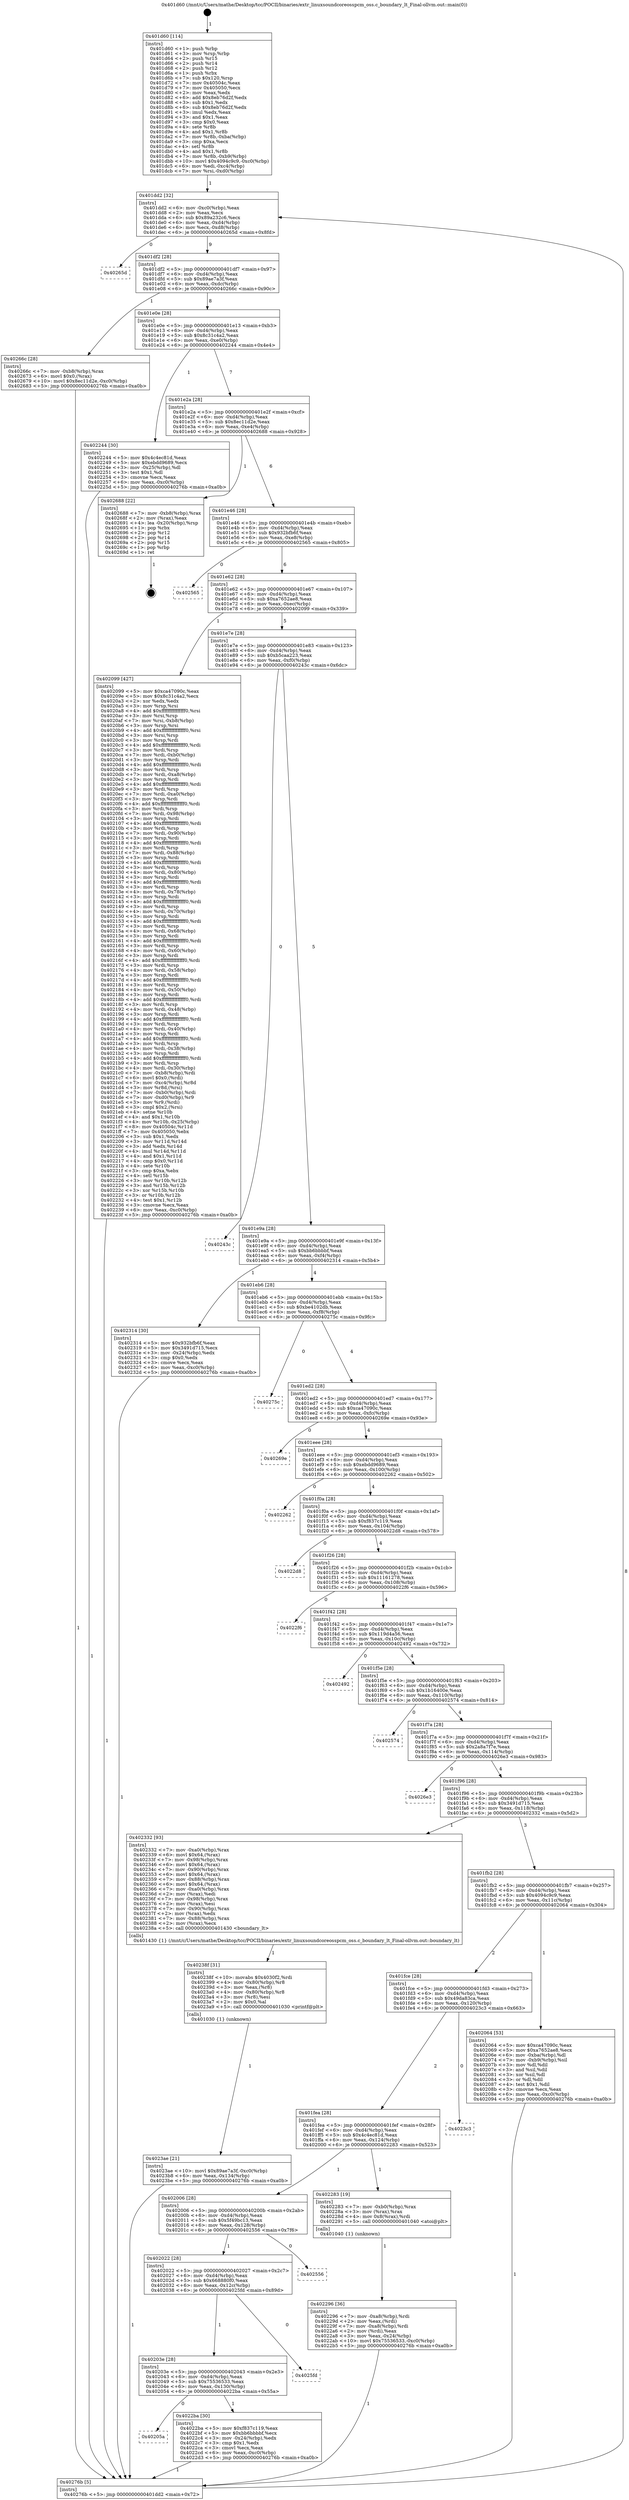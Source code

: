 digraph "0x401d60" {
  label = "0x401d60 (/mnt/c/Users/mathe/Desktop/tcc/POCII/binaries/extr_linuxsoundcoreosspcm_oss.c_boundary_lt_Final-ollvm.out::main(0))"
  labelloc = "t"
  node[shape=record]

  Entry [label="",width=0.3,height=0.3,shape=circle,fillcolor=black,style=filled]
  "0x401dd2" [label="{
     0x401dd2 [32]\l
     | [instrs]\l
     &nbsp;&nbsp;0x401dd2 \<+6\>: mov -0xc0(%rbp),%eax\l
     &nbsp;&nbsp;0x401dd8 \<+2\>: mov %eax,%ecx\l
     &nbsp;&nbsp;0x401dda \<+6\>: sub $0x89a232c6,%ecx\l
     &nbsp;&nbsp;0x401de0 \<+6\>: mov %eax,-0xd4(%rbp)\l
     &nbsp;&nbsp;0x401de6 \<+6\>: mov %ecx,-0xd8(%rbp)\l
     &nbsp;&nbsp;0x401dec \<+6\>: je 000000000040265d \<main+0x8fd\>\l
  }"]
  "0x40265d" [label="{
     0x40265d\l
  }", style=dashed]
  "0x401df2" [label="{
     0x401df2 [28]\l
     | [instrs]\l
     &nbsp;&nbsp;0x401df2 \<+5\>: jmp 0000000000401df7 \<main+0x97\>\l
     &nbsp;&nbsp;0x401df7 \<+6\>: mov -0xd4(%rbp),%eax\l
     &nbsp;&nbsp;0x401dfd \<+5\>: sub $0x89ae7a3f,%eax\l
     &nbsp;&nbsp;0x401e02 \<+6\>: mov %eax,-0xdc(%rbp)\l
     &nbsp;&nbsp;0x401e08 \<+6\>: je 000000000040266c \<main+0x90c\>\l
  }"]
  Exit [label="",width=0.3,height=0.3,shape=circle,fillcolor=black,style=filled,peripheries=2]
  "0x40266c" [label="{
     0x40266c [28]\l
     | [instrs]\l
     &nbsp;&nbsp;0x40266c \<+7\>: mov -0xb8(%rbp),%rax\l
     &nbsp;&nbsp;0x402673 \<+6\>: movl $0x0,(%rax)\l
     &nbsp;&nbsp;0x402679 \<+10\>: movl $0x8ec11d2e,-0xc0(%rbp)\l
     &nbsp;&nbsp;0x402683 \<+5\>: jmp 000000000040276b \<main+0xa0b\>\l
  }"]
  "0x401e0e" [label="{
     0x401e0e [28]\l
     | [instrs]\l
     &nbsp;&nbsp;0x401e0e \<+5\>: jmp 0000000000401e13 \<main+0xb3\>\l
     &nbsp;&nbsp;0x401e13 \<+6\>: mov -0xd4(%rbp),%eax\l
     &nbsp;&nbsp;0x401e19 \<+5\>: sub $0x8c31c4a2,%eax\l
     &nbsp;&nbsp;0x401e1e \<+6\>: mov %eax,-0xe0(%rbp)\l
     &nbsp;&nbsp;0x401e24 \<+6\>: je 0000000000402244 \<main+0x4e4\>\l
  }"]
  "0x4023ae" [label="{
     0x4023ae [21]\l
     | [instrs]\l
     &nbsp;&nbsp;0x4023ae \<+10\>: movl $0x89ae7a3f,-0xc0(%rbp)\l
     &nbsp;&nbsp;0x4023b8 \<+6\>: mov %eax,-0x134(%rbp)\l
     &nbsp;&nbsp;0x4023be \<+5\>: jmp 000000000040276b \<main+0xa0b\>\l
  }"]
  "0x402244" [label="{
     0x402244 [30]\l
     | [instrs]\l
     &nbsp;&nbsp;0x402244 \<+5\>: mov $0x4c4ec81d,%eax\l
     &nbsp;&nbsp;0x402249 \<+5\>: mov $0xebdd9689,%ecx\l
     &nbsp;&nbsp;0x40224e \<+3\>: mov -0x25(%rbp),%dl\l
     &nbsp;&nbsp;0x402251 \<+3\>: test $0x1,%dl\l
     &nbsp;&nbsp;0x402254 \<+3\>: cmovne %ecx,%eax\l
     &nbsp;&nbsp;0x402257 \<+6\>: mov %eax,-0xc0(%rbp)\l
     &nbsp;&nbsp;0x40225d \<+5\>: jmp 000000000040276b \<main+0xa0b\>\l
  }"]
  "0x401e2a" [label="{
     0x401e2a [28]\l
     | [instrs]\l
     &nbsp;&nbsp;0x401e2a \<+5\>: jmp 0000000000401e2f \<main+0xcf\>\l
     &nbsp;&nbsp;0x401e2f \<+6\>: mov -0xd4(%rbp),%eax\l
     &nbsp;&nbsp;0x401e35 \<+5\>: sub $0x8ec11d2e,%eax\l
     &nbsp;&nbsp;0x401e3a \<+6\>: mov %eax,-0xe4(%rbp)\l
     &nbsp;&nbsp;0x401e40 \<+6\>: je 0000000000402688 \<main+0x928\>\l
  }"]
  "0x40238f" [label="{
     0x40238f [31]\l
     | [instrs]\l
     &nbsp;&nbsp;0x40238f \<+10\>: movabs $0x4030f2,%rdi\l
     &nbsp;&nbsp;0x402399 \<+4\>: mov -0x80(%rbp),%r8\l
     &nbsp;&nbsp;0x40239d \<+3\>: mov %eax,(%r8)\l
     &nbsp;&nbsp;0x4023a0 \<+4\>: mov -0x80(%rbp),%r8\l
     &nbsp;&nbsp;0x4023a4 \<+3\>: mov (%r8),%esi\l
     &nbsp;&nbsp;0x4023a7 \<+2\>: mov $0x0,%al\l
     &nbsp;&nbsp;0x4023a9 \<+5\>: call 0000000000401030 \<printf@plt\>\l
     | [calls]\l
     &nbsp;&nbsp;0x401030 \{1\} (unknown)\l
  }"]
  "0x402688" [label="{
     0x402688 [22]\l
     | [instrs]\l
     &nbsp;&nbsp;0x402688 \<+7\>: mov -0xb8(%rbp),%rax\l
     &nbsp;&nbsp;0x40268f \<+2\>: mov (%rax),%eax\l
     &nbsp;&nbsp;0x402691 \<+4\>: lea -0x20(%rbp),%rsp\l
     &nbsp;&nbsp;0x402695 \<+1\>: pop %rbx\l
     &nbsp;&nbsp;0x402696 \<+2\>: pop %r12\l
     &nbsp;&nbsp;0x402698 \<+2\>: pop %r14\l
     &nbsp;&nbsp;0x40269a \<+2\>: pop %r15\l
     &nbsp;&nbsp;0x40269c \<+1\>: pop %rbp\l
     &nbsp;&nbsp;0x40269d \<+1\>: ret\l
  }"]
  "0x401e46" [label="{
     0x401e46 [28]\l
     | [instrs]\l
     &nbsp;&nbsp;0x401e46 \<+5\>: jmp 0000000000401e4b \<main+0xeb\>\l
     &nbsp;&nbsp;0x401e4b \<+6\>: mov -0xd4(%rbp),%eax\l
     &nbsp;&nbsp;0x401e51 \<+5\>: sub $0x932bfb6f,%eax\l
     &nbsp;&nbsp;0x401e56 \<+6\>: mov %eax,-0xe8(%rbp)\l
     &nbsp;&nbsp;0x401e5c \<+6\>: je 0000000000402565 \<main+0x805\>\l
  }"]
  "0x40205a" [label="{
     0x40205a\l
  }", style=dashed]
  "0x402565" [label="{
     0x402565\l
  }", style=dashed]
  "0x401e62" [label="{
     0x401e62 [28]\l
     | [instrs]\l
     &nbsp;&nbsp;0x401e62 \<+5\>: jmp 0000000000401e67 \<main+0x107\>\l
     &nbsp;&nbsp;0x401e67 \<+6\>: mov -0xd4(%rbp),%eax\l
     &nbsp;&nbsp;0x401e6d \<+5\>: sub $0xa7652ae8,%eax\l
     &nbsp;&nbsp;0x401e72 \<+6\>: mov %eax,-0xec(%rbp)\l
     &nbsp;&nbsp;0x401e78 \<+6\>: je 0000000000402099 \<main+0x339\>\l
  }"]
  "0x4022ba" [label="{
     0x4022ba [30]\l
     | [instrs]\l
     &nbsp;&nbsp;0x4022ba \<+5\>: mov $0xf837c119,%eax\l
     &nbsp;&nbsp;0x4022bf \<+5\>: mov $0xbb6bbbbf,%ecx\l
     &nbsp;&nbsp;0x4022c4 \<+3\>: mov -0x24(%rbp),%edx\l
     &nbsp;&nbsp;0x4022c7 \<+3\>: cmp $0x1,%edx\l
     &nbsp;&nbsp;0x4022ca \<+3\>: cmovl %ecx,%eax\l
     &nbsp;&nbsp;0x4022cd \<+6\>: mov %eax,-0xc0(%rbp)\l
     &nbsp;&nbsp;0x4022d3 \<+5\>: jmp 000000000040276b \<main+0xa0b\>\l
  }"]
  "0x402099" [label="{
     0x402099 [427]\l
     | [instrs]\l
     &nbsp;&nbsp;0x402099 \<+5\>: mov $0xca47090c,%eax\l
     &nbsp;&nbsp;0x40209e \<+5\>: mov $0x8c31c4a2,%ecx\l
     &nbsp;&nbsp;0x4020a3 \<+2\>: xor %edx,%edx\l
     &nbsp;&nbsp;0x4020a5 \<+3\>: mov %rsp,%rsi\l
     &nbsp;&nbsp;0x4020a8 \<+4\>: add $0xfffffffffffffff0,%rsi\l
     &nbsp;&nbsp;0x4020ac \<+3\>: mov %rsi,%rsp\l
     &nbsp;&nbsp;0x4020af \<+7\>: mov %rsi,-0xb8(%rbp)\l
     &nbsp;&nbsp;0x4020b6 \<+3\>: mov %rsp,%rsi\l
     &nbsp;&nbsp;0x4020b9 \<+4\>: add $0xfffffffffffffff0,%rsi\l
     &nbsp;&nbsp;0x4020bd \<+3\>: mov %rsi,%rsp\l
     &nbsp;&nbsp;0x4020c0 \<+3\>: mov %rsp,%rdi\l
     &nbsp;&nbsp;0x4020c3 \<+4\>: add $0xfffffffffffffff0,%rdi\l
     &nbsp;&nbsp;0x4020c7 \<+3\>: mov %rdi,%rsp\l
     &nbsp;&nbsp;0x4020ca \<+7\>: mov %rdi,-0xb0(%rbp)\l
     &nbsp;&nbsp;0x4020d1 \<+3\>: mov %rsp,%rdi\l
     &nbsp;&nbsp;0x4020d4 \<+4\>: add $0xfffffffffffffff0,%rdi\l
     &nbsp;&nbsp;0x4020d8 \<+3\>: mov %rdi,%rsp\l
     &nbsp;&nbsp;0x4020db \<+7\>: mov %rdi,-0xa8(%rbp)\l
     &nbsp;&nbsp;0x4020e2 \<+3\>: mov %rsp,%rdi\l
     &nbsp;&nbsp;0x4020e5 \<+4\>: add $0xfffffffffffffff0,%rdi\l
     &nbsp;&nbsp;0x4020e9 \<+3\>: mov %rdi,%rsp\l
     &nbsp;&nbsp;0x4020ec \<+7\>: mov %rdi,-0xa0(%rbp)\l
     &nbsp;&nbsp;0x4020f3 \<+3\>: mov %rsp,%rdi\l
     &nbsp;&nbsp;0x4020f6 \<+4\>: add $0xfffffffffffffff0,%rdi\l
     &nbsp;&nbsp;0x4020fa \<+3\>: mov %rdi,%rsp\l
     &nbsp;&nbsp;0x4020fd \<+7\>: mov %rdi,-0x98(%rbp)\l
     &nbsp;&nbsp;0x402104 \<+3\>: mov %rsp,%rdi\l
     &nbsp;&nbsp;0x402107 \<+4\>: add $0xfffffffffffffff0,%rdi\l
     &nbsp;&nbsp;0x40210b \<+3\>: mov %rdi,%rsp\l
     &nbsp;&nbsp;0x40210e \<+7\>: mov %rdi,-0x90(%rbp)\l
     &nbsp;&nbsp;0x402115 \<+3\>: mov %rsp,%rdi\l
     &nbsp;&nbsp;0x402118 \<+4\>: add $0xfffffffffffffff0,%rdi\l
     &nbsp;&nbsp;0x40211c \<+3\>: mov %rdi,%rsp\l
     &nbsp;&nbsp;0x40211f \<+7\>: mov %rdi,-0x88(%rbp)\l
     &nbsp;&nbsp;0x402126 \<+3\>: mov %rsp,%rdi\l
     &nbsp;&nbsp;0x402129 \<+4\>: add $0xfffffffffffffff0,%rdi\l
     &nbsp;&nbsp;0x40212d \<+3\>: mov %rdi,%rsp\l
     &nbsp;&nbsp;0x402130 \<+4\>: mov %rdi,-0x80(%rbp)\l
     &nbsp;&nbsp;0x402134 \<+3\>: mov %rsp,%rdi\l
     &nbsp;&nbsp;0x402137 \<+4\>: add $0xfffffffffffffff0,%rdi\l
     &nbsp;&nbsp;0x40213b \<+3\>: mov %rdi,%rsp\l
     &nbsp;&nbsp;0x40213e \<+4\>: mov %rdi,-0x78(%rbp)\l
     &nbsp;&nbsp;0x402142 \<+3\>: mov %rsp,%rdi\l
     &nbsp;&nbsp;0x402145 \<+4\>: add $0xfffffffffffffff0,%rdi\l
     &nbsp;&nbsp;0x402149 \<+3\>: mov %rdi,%rsp\l
     &nbsp;&nbsp;0x40214c \<+4\>: mov %rdi,-0x70(%rbp)\l
     &nbsp;&nbsp;0x402150 \<+3\>: mov %rsp,%rdi\l
     &nbsp;&nbsp;0x402153 \<+4\>: add $0xfffffffffffffff0,%rdi\l
     &nbsp;&nbsp;0x402157 \<+3\>: mov %rdi,%rsp\l
     &nbsp;&nbsp;0x40215a \<+4\>: mov %rdi,-0x68(%rbp)\l
     &nbsp;&nbsp;0x40215e \<+3\>: mov %rsp,%rdi\l
     &nbsp;&nbsp;0x402161 \<+4\>: add $0xfffffffffffffff0,%rdi\l
     &nbsp;&nbsp;0x402165 \<+3\>: mov %rdi,%rsp\l
     &nbsp;&nbsp;0x402168 \<+4\>: mov %rdi,-0x60(%rbp)\l
     &nbsp;&nbsp;0x40216c \<+3\>: mov %rsp,%rdi\l
     &nbsp;&nbsp;0x40216f \<+4\>: add $0xfffffffffffffff0,%rdi\l
     &nbsp;&nbsp;0x402173 \<+3\>: mov %rdi,%rsp\l
     &nbsp;&nbsp;0x402176 \<+4\>: mov %rdi,-0x58(%rbp)\l
     &nbsp;&nbsp;0x40217a \<+3\>: mov %rsp,%rdi\l
     &nbsp;&nbsp;0x40217d \<+4\>: add $0xfffffffffffffff0,%rdi\l
     &nbsp;&nbsp;0x402181 \<+3\>: mov %rdi,%rsp\l
     &nbsp;&nbsp;0x402184 \<+4\>: mov %rdi,-0x50(%rbp)\l
     &nbsp;&nbsp;0x402188 \<+3\>: mov %rsp,%rdi\l
     &nbsp;&nbsp;0x40218b \<+4\>: add $0xfffffffffffffff0,%rdi\l
     &nbsp;&nbsp;0x40218f \<+3\>: mov %rdi,%rsp\l
     &nbsp;&nbsp;0x402192 \<+4\>: mov %rdi,-0x48(%rbp)\l
     &nbsp;&nbsp;0x402196 \<+3\>: mov %rsp,%rdi\l
     &nbsp;&nbsp;0x402199 \<+4\>: add $0xfffffffffffffff0,%rdi\l
     &nbsp;&nbsp;0x40219d \<+3\>: mov %rdi,%rsp\l
     &nbsp;&nbsp;0x4021a0 \<+4\>: mov %rdi,-0x40(%rbp)\l
     &nbsp;&nbsp;0x4021a4 \<+3\>: mov %rsp,%rdi\l
     &nbsp;&nbsp;0x4021a7 \<+4\>: add $0xfffffffffffffff0,%rdi\l
     &nbsp;&nbsp;0x4021ab \<+3\>: mov %rdi,%rsp\l
     &nbsp;&nbsp;0x4021ae \<+4\>: mov %rdi,-0x38(%rbp)\l
     &nbsp;&nbsp;0x4021b2 \<+3\>: mov %rsp,%rdi\l
     &nbsp;&nbsp;0x4021b5 \<+4\>: add $0xfffffffffffffff0,%rdi\l
     &nbsp;&nbsp;0x4021b9 \<+3\>: mov %rdi,%rsp\l
     &nbsp;&nbsp;0x4021bc \<+4\>: mov %rdi,-0x30(%rbp)\l
     &nbsp;&nbsp;0x4021c0 \<+7\>: mov -0xb8(%rbp),%rdi\l
     &nbsp;&nbsp;0x4021c7 \<+6\>: movl $0x0,(%rdi)\l
     &nbsp;&nbsp;0x4021cd \<+7\>: mov -0xc4(%rbp),%r8d\l
     &nbsp;&nbsp;0x4021d4 \<+3\>: mov %r8d,(%rsi)\l
     &nbsp;&nbsp;0x4021d7 \<+7\>: mov -0xb0(%rbp),%rdi\l
     &nbsp;&nbsp;0x4021de \<+7\>: mov -0xd0(%rbp),%r9\l
     &nbsp;&nbsp;0x4021e5 \<+3\>: mov %r9,(%rdi)\l
     &nbsp;&nbsp;0x4021e8 \<+3\>: cmpl $0x2,(%rsi)\l
     &nbsp;&nbsp;0x4021eb \<+4\>: setne %r10b\l
     &nbsp;&nbsp;0x4021ef \<+4\>: and $0x1,%r10b\l
     &nbsp;&nbsp;0x4021f3 \<+4\>: mov %r10b,-0x25(%rbp)\l
     &nbsp;&nbsp;0x4021f7 \<+8\>: mov 0x40504c,%r11d\l
     &nbsp;&nbsp;0x4021ff \<+7\>: mov 0x405050,%ebx\l
     &nbsp;&nbsp;0x402206 \<+3\>: sub $0x1,%edx\l
     &nbsp;&nbsp;0x402209 \<+3\>: mov %r11d,%r14d\l
     &nbsp;&nbsp;0x40220c \<+3\>: add %edx,%r14d\l
     &nbsp;&nbsp;0x40220f \<+4\>: imul %r14d,%r11d\l
     &nbsp;&nbsp;0x402213 \<+4\>: and $0x1,%r11d\l
     &nbsp;&nbsp;0x402217 \<+4\>: cmp $0x0,%r11d\l
     &nbsp;&nbsp;0x40221b \<+4\>: sete %r10b\l
     &nbsp;&nbsp;0x40221f \<+3\>: cmp $0xa,%ebx\l
     &nbsp;&nbsp;0x402222 \<+4\>: setl %r15b\l
     &nbsp;&nbsp;0x402226 \<+3\>: mov %r10b,%r12b\l
     &nbsp;&nbsp;0x402229 \<+3\>: and %r15b,%r12b\l
     &nbsp;&nbsp;0x40222c \<+3\>: xor %r15b,%r10b\l
     &nbsp;&nbsp;0x40222f \<+3\>: or %r10b,%r12b\l
     &nbsp;&nbsp;0x402232 \<+4\>: test $0x1,%r12b\l
     &nbsp;&nbsp;0x402236 \<+3\>: cmovne %ecx,%eax\l
     &nbsp;&nbsp;0x402239 \<+6\>: mov %eax,-0xc0(%rbp)\l
     &nbsp;&nbsp;0x40223f \<+5\>: jmp 000000000040276b \<main+0xa0b\>\l
  }"]
  "0x401e7e" [label="{
     0x401e7e [28]\l
     | [instrs]\l
     &nbsp;&nbsp;0x401e7e \<+5\>: jmp 0000000000401e83 \<main+0x123\>\l
     &nbsp;&nbsp;0x401e83 \<+6\>: mov -0xd4(%rbp),%eax\l
     &nbsp;&nbsp;0x401e89 \<+5\>: sub $0xb5caa223,%eax\l
     &nbsp;&nbsp;0x401e8e \<+6\>: mov %eax,-0xf0(%rbp)\l
     &nbsp;&nbsp;0x401e94 \<+6\>: je 000000000040243c \<main+0x6dc\>\l
  }"]
  "0x40203e" [label="{
     0x40203e [28]\l
     | [instrs]\l
     &nbsp;&nbsp;0x40203e \<+5\>: jmp 0000000000402043 \<main+0x2e3\>\l
     &nbsp;&nbsp;0x402043 \<+6\>: mov -0xd4(%rbp),%eax\l
     &nbsp;&nbsp;0x402049 \<+5\>: sub $0x75536533,%eax\l
     &nbsp;&nbsp;0x40204e \<+6\>: mov %eax,-0x130(%rbp)\l
     &nbsp;&nbsp;0x402054 \<+6\>: je 00000000004022ba \<main+0x55a\>\l
  }"]
  "0x40243c" [label="{
     0x40243c\l
  }", style=dashed]
  "0x401e9a" [label="{
     0x401e9a [28]\l
     | [instrs]\l
     &nbsp;&nbsp;0x401e9a \<+5\>: jmp 0000000000401e9f \<main+0x13f\>\l
     &nbsp;&nbsp;0x401e9f \<+6\>: mov -0xd4(%rbp),%eax\l
     &nbsp;&nbsp;0x401ea5 \<+5\>: sub $0xbb6bbbbf,%eax\l
     &nbsp;&nbsp;0x401eaa \<+6\>: mov %eax,-0xf4(%rbp)\l
     &nbsp;&nbsp;0x401eb0 \<+6\>: je 0000000000402314 \<main+0x5b4\>\l
  }"]
  "0x4025fd" [label="{
     0x4025fd\l
  }", style=dashed]
  "0x402314" [label="{
     0x402314 [30]\l
     | [instrs]\l
     &nbsp;&nbsp;0x402314 \<+5\>: mov $0x932bfb6f,%eax\l
     &nbsp;&nbsp;0x402319 \<+5\>: mov $0x3491d715,%ecx\l
     &nbsp;&nbsp;0x40231e \<+3\>: mov -0x24(%rbp),%edx\l
     &nbsp;&nbsp;0x402321 \<+3\>: cmp $0x0,%edx\l
     &nbsp;&nbsp;0x402324 \<+3\>: cmove %ecx,%eax\l
     &nbsp;&nbsp;0x402327 \<+6\>: mov %eax,-0xc0(%rbp)\l
     &nbsp;&nbsp;0x40232d \<+5\>: jmp 000000000040276b \<main+0xa0b\>\l
  }"]
  "0x401eb6" [label="{
     0x401eb6 [28]\l
     | [instrs]\l
     &nbsp;&nbsp;0x401eb6 \<+5\>: jmp 0000000000401ebb \<main+0x15b\>\l
     &nbsp;&nbsp;0x401ebb \<+6\>: mov -0xd4(%rbp),%eax\l
     &nbsp;&nbsp;0x401ec1 \<+5\>: sub $0xbe4102db,%eax\l
     &nbsp;&nbsp;0x401ec6 \<+6\>: mov %eax,-0xf8(%rbp)\l
     &nbsp;&nbsp;0x401ecc \<+6\>: je 000000000040275c \<main+0x9fc\>\l
  }"]
  "0x402022" [label="{
     0x402022 [28]\l
     | [instrs]\l
     &nbsp;&nbsp;0x402022 \<+5\>: jmp 0000000000402027 \<main+0x2c7\>\l
     &nbsp;&nbsp;0x402027 \<+6\>: mov -0xd4(%rbp),%eax\l
     &nbsp;&nbsp;0x40202d \<+5\>: sub $0x668880f0,%eax\l
     &nbsp;&nbsp;0x402032 \<+6\>: mov %eax,-0x12c(%rbp)\l
     &nbsp;&nbsp;0x402038 \<+6\>: je 00000000004025fd \<main+0x89d\>\l
  }"]
  "0x40275c" [label="{
     0x40275c\l
  }", style=dashed]
  "0x401ed2" [label="{
     0x401ed2 [28]\l
     | [instrs]\l
     &nbsp;&nbsp;0x401ed2 \<+5\>: jmp 0000000000401ed7 \<main+0x177\>\l
     &nbsp;&nbsp;0x401ed7 \<+6\>: mov -0xd4(%rbp),%eax\l
     &nbsp;&nbsp;0x401edd \<+5\>: sub $0xca47090c,%eax\l
     &nbsp;&nbsp;0x401ee2 \<+6\>: mov %eax,-0xfc(%rbp)\l
     &nbsp;&nbsp;0x401ee8 \<+6\>: je 000000000040269e \<main+0x93e\>\l
  }"]
  "0x402556" [label="{
     0x402556\l
  }", style=dashed]
  "0x40269e" [label="{
     0x40269e\l
  }", style=dashed]
  "0x401eee" [label="{
     0x401eee [28]\l
     | [instrs]\l
     &nbsp;&nbsp;0x401eee \<+5\>: jmp 0000000000401ef3 \<main+0x193\>\l
     &nbsp;&nbsp;0x401ef3 \<+6\>: mov -0xd4(%rbp),%eax\l
     &nbsp;&nbsp;0x401ef9 \<+5\>: sub $0xebdd9689,%eax\l
     &nbsp;&nbsp;0x401efe \<+6\>: mov %eax,-0x100(%rbp)\l
     &nbsp;&nbsp;0x401f04 \<+6\>: je 0000000000402262 \<main+0x502\>\l
  }"]
  "0x402296" [label="{
     0x402296 [36]\l
     | [instrs]\l
     &nbsp;&nbsp;0x402296 \<+7\>: mov -0xa8(%rbp),%rdi\l
     &nbsp;&nbsp;0x40229d \<+2\>: mov %eax,(%rdi)\l
     &nbsp;&nbsp;0x40229f \<+7\>: mov -0xa8(%rbp),%rdi\l
     &nbsp;&nbsp;0x4022a6 \<+2\>: mov (%rdi),%eax\l
     &nbsp;&nbsp;0x4022a8 \<+3\>: mov %eax,-0x24(%rbp)\l
     &nbsp;&nbsp;0x4022ab \<+10\>: movl $0x75536533,-0xc0(%rbp)\l
     &nbsp;&nbsp;0x4022b5 \<+5\>: jmp 000000000040276b \<main+0xa0b\>\l
  }"]
  "0x402262" [label="{
     0x402262\l
  }", style=dashed]
  "0x401f0a" [label="{
     0x401f0a [28]\l
     | [instrs]\l
     &nbsp;&nbsp;0x401f0a \<+5\>: jmp 0000000000401f0f \<main+0x1af\>\l
     &nbsp;&nbsp;0x401f0f \<+6\>: mov -0xd4(%rbp),%eax\l
     &nbsp;&nbsp;0x401f15 \<+5\>: sub $0xf837c119,%eax\l
     &nbsp;&nbsp;0x401f1a \<+6\>: mov %eax,-0x104(%rbp)\l
     &nbsp;&nbsp;0x401f20 \<+6\>: je 00000000004022d8 \<main+0x578\>\l
  }"]
  "0x402006" [label="{
     0x402006 [28]\l
     | [instrs]\l
     &nbsp;&nbsp;0x402006 \<+5\>: jmp 000000000040200b \<main+0x2ab\>\l
     &nbsp;&nbsp;0x40200b \<+6\>: mov -0xd4(%rbp),%eax\l
     &nbsp;&nbsp;0x402011 \<+5\>: sub $0x5f49bc13,%eax\l
     &nbsp;&nbsp;0x402016 \<+6\>: mov %eax,-0x128(%rbp)\l
     &nbsp;&nbsp;0x40201c \<+6\>: je 0000000000402556 \<main+0x7f6\>\l
  }"]
  "0x4022d8" [label="{
     0x4022d8\l
  }", style=dashed]
  "0x401f26" [label="{
     0x401f26 [28]\l
     | [instrs]\l
     &nbsp;&nbsp;0x401f26 \<+5\>: jmp 0000000000401f2b \<main+0x1cb\>\l
     &nbsp;&nbsp;0x401f2b \<+6\>: mov -0xd4(%rbp),%eax\l
     &nbsp;&nbsp;0x401f31 \<+5\>: sub $0x11161278,%eax\l
     &nbsp;&nbsp;0x401f36 \<+6\>: mov %eax,-0x108(%rbp)\l
     &nbsp;&nbsp;0x401f3c \<+6\>: je 00000000004022f6 \<main+0x596\>\l
  }"]
  "0x402283" [label="{
     0x402283 [19]\l
     | [instrs]\l
     &nbsp;&nbsp;0x402283 \<+7\>: mov -0xb0(%rbp),%rax\l
     &nbsp;&nbsp;0x40228a \<+3\>: mov (%rax),%rax\l
     &nbsp;&nbsp;0x40228d \<+4\>: mov 0x8(%rax),%rdi\l
     &nbsp;&nbsp;0x402291 \<+5\>: call 0000000000401040 \<atoi@plt\>\l
     | [calls]\l
     &nbsp;&nbsp;0x401040 \{1\} (unknown)\l
  }"]
  "0x4022f6" [label="{
     0x4022f6\l
  }", style=dashed]
  "0x401f42" [label="{
     0x401f42 [28]\l
     | [instrs]\l
     &nbsp;&nbsp;0x401f42 \<+5\>: jmp 0000000000401f47 \<main+0x1e7\>\l
     &nbsp;&nbsp;0x401f47 \<+6\>: mov -0xd4(%rbp),%eax\l
     &nbsp;&nbsp;0x401f4d \<+5\>: sub $0x119d4a56,%eax\l
     &nbsp;&nbsp;0x401f52 \<+6\>: mov %eax,-0x10c(%rbp)\l
     &nbsp;&nbsp;0x401f58 \<+6\>: je 0000000000402492 \<main+0x732\>\l
  }"]
  "0x401fea" [label="{
     0x401fea [28]\l
     | [instrs]\l
     &nbsp;&nbsp;0x401fea \<+5\>: jmp 0000000000401fef \<main+0x28f\>\l
     &nbsp;&nbsp;0x401fef \<+6\>: mov -0xd4(%rbp),%eax\l
     &nbsp;&nbsp;0x401ff5 \<+5\>: sub $0x4c4ec81d,%eax\l
     &nbsp;&nbsp;0x401ffa \<+6\>: mov %eax,-0x124(%rbp)\l
     &nbsp;&nbsp;0x402000 \<+6\>: je 0000000000402283 \<main+0x523\>\l
  }"]
  "0x402492" [label="{
     0x402492\l
  }", style=dashed]
  "0x401f5e" [label="{
     0x401f5e [28]\l
     | [instrs]\l
     &nbsp;&nbsp;0x401f5e \<+5\>: jmp 0000000000401f63 \<main+0x203\>\l
     &nbsp;&nbsp;0x401f63 \<+6\>: mov -0xd4(%rbp),%eax\l
     &nbsp;&nbsp;0x401f69 \<+5\>: sub $0x1b16400e,%eax\l
     &nbsp;&nbsp;0x401f6e \<+6\>: mov %eax,-0x110(%rbp)\l
     &nbsp;&nbsp;0x401f74 \<+6\>: je 0000000000402574 \<main+0x814\>\l
  }"]
  "0x4023c3" [label="{
     0x4023c3\l
  }", style=dashed]
  "0x402574" [label="{
     0x402574\l
  }", style=dashed]
  "0x401f7a" [label="{
     0x401f7a [28]\l
     | [instrs]\l
     &nbsp;&nbsp;0x401f7a \<+5\>: jmp 0000000000401f7f \<main+0x21f\>\l
     &nbsp;&nbsp;0x401f7f \<+6\>: mov -0xd4(%rbp),%eax\l
     &nbsp;&nbsp;0x401f85 \<+5\>: sub $0x2a8a7f7e,%eax\l
     &nbsp;&nbsp;0x401f8a \<+6\>: mov %eax,-0x114(%rbp)\l
     &nbsp;&nbsp;0x401f90 \<+6\>: je 00000000004026e3 \<main+0x983\>\l
  }"]
  "0x401d60" [label="{
     0x401d60 [114]\l
     | [instrs]\l
     &nbsp;&nbsp;0x401d60 \<+1\>: push %rbp\l
     &nbsp;&nbsp;0x401d61 \<+3\>: mov %rsp,%rbp\l
     &nbsp;&nbsp;0x401d64 \<+2\>: push %r15\l
     &nbsp;&nbsp;0x401d66 \<+2\>: push %r14\l
     &nbsp;&nbsp;0x401d68 \<+2\>: push %r12\l
     &nbsp;&nbsp;0x401d6a \<+1\>: push %rbx\l
     &nbsp;&nbsp;0x401d6b \<+7\>: sub $0x120,%rsp\l
     &nbsp;&nbsp;0x401d72 \<+7\>: mov 0x40504c,%eax\l
     &nbsp;&nbsp;0x401d79 \<+7\>: mov 0x405050,%ecx\l
     &nbsp;&nbsp;0x401d80 \<+2\>: mov %eax,%edx\l
     &nbsp;&nbsp;0x401d82 \<+6\>: add $0x8eb76d2f,%edx\l
     &nbsp;&nbsp;0x401d88 \<+3\>: sub $0x1,%edx\l
     &nbsp;&nbsp;0x401d8b \<+6\>: sub $0x8eb76d2f,%edx\l
     &nbsp;&nbsp;0x401d91 \<+3\>: imul %edx,%eax\l
     &nbsp;&nbsp;0x401d94 \<+3\>: and $0x1,%eax\l
     &nbsp;&nbsp;0x401d97 \<+3\>: cmp $0x0,%eax\l
     &nbsp;&nbsp;0x401d9a \<+4\>: sete %r8b\l
     &nbsp;&nbsp;0x401d9e \<+4\>: and $0x1,%r8b\l
     &nbsp;&nbsp;0x401da2 \<+7\>: mov %r8b,-0xba(%rbp)\l
     &nbsp;&nbsp;0x401da9 \<+3\>: cmp $0xa,%ecx\l
     &nbsp;&nbsp;0x401dac \<+4\>: setl %r8b\l
     &nbsp;&nbsp;0x401db0 \<+4\>: and $0x1,%r8b\l
     &nbsp;&nbsp;0x401db4 \<+7\>: mov %r8b,-0xb9(%rbp)\l
     &nbsp;&nbsp;0x401dbb \<+10\>: movl $0x4094c9c9,-0xc0(%rbp)\l
     &nbsp;&nbsp;0x401dc5 \<+6\>: mov %edi,-0xc4(%rbp)\l
     &nbsp;&nbsp;0x401dcb \<+7\>: mov %rsi,-0xd0(%rbp)\l
  }"]
  "0x4026e3" [label="{
     0x4026e3\l
  }", style=dashed]
  "0x401f96" [label="{
     0x401f96 [28]\l
     | [instrs]\l
     &nbsp;&nbsp;0x401f96 \<+5\>: jmp 0000000000401f9b \<main+0x23b\>\l
     &nbsp;&nbsp;0x401f9b \<+6\>: mov -0xd4(%rbp),%eax\l
     &nbsp;&nbsp;0x401fa1 \<+5\>: sub $0x3491d715,%eax\l
     &nbsp;&nbsp;0x401fa6 \<+6\>: mov %eax,-0x118(%rbp)\l
     &nbsp;&nbsp;0x401fac \<+6\>: je 0000000000402332 \<main+0x5d2\>\l
  }"]
  "0x40276b" [label="{
     0x40276b [5]\l
     | [instrs]\l
     &nbsp;&nbsp;0x40276b \<+5\>: jmp 0000000000401dd2 \<main+0x72\>\l
  }"]
  "0x402332" [label="{
     0x402332 [93]\l
     | [instrs]\l
     &nbsp;&nbsp;0x402332 \<+7\>: mov -0xa0(%rbp),%rax\l
     &nbsp;&nbsp;0x402339 \<+6\>: movl $0x64,(%rax)\l
     &nbsp;&nbsp;0x40233f \<+7\>: mov -0x98(%rbp),%rax\l
     &nbsp;&nbsp;0x402346 \<+6\>: movl $0x64,(%rax)\l
     &nbsp;&nbsp;0x40234c \<+7\>: mov -0x90(%rbp),%rax\l
     &nbsp;&nbsp;0x402353 \<+6\>: movl $0x64,(%rax)\l
     &nbsp;&nbsp;0x402359 \<+7\>: mov -0x88(%rbp),%rax\l
     &nbsp;&nbsp;0x402360 \<+6\>: movl $0x64,(%rax)\l
     &nbsp;&nbsp;0x402366 \<+7\>: mov -0xa0(%rbp),%rax\l
     &nbsp;&nbsp;0x40236d \<+2\>: mov (%rax),%edi\l
     &nbsp;&nbsp;0x40236f \<+7\>: mov -0x98(%rbp),%rax\l
     &nbsp;&nbsp;0x402376 \<+2\>: mov (%rax),%esi\l
     &nbsp;&nbsp;0x402378 \<+7\>: mov -0x90(%rbp),%rax\l
     &nbsp;&nbsp;0x40237f \<+2\>: mov (%rax),%edx\l
     &nbsp;&nbsp;0x402381 \<+7\>: mov -0x88(%rbp),%rax\l
     &nbsp;&nbsp;0x402388 \<+2\>: mov (%rax),%ecx\l
     &nbsp;&nbsp;0x40238a \<+5\>: call 0000000000401430 \<boundary_lt\>\l
     | [calls]\l
     &nbsp;&nbsp;0x401430 \{1\} (/mnt/c/Users/mathe/Desktop/tcc/POCII/binaries/extr_linuxsoundcoreosspcm_oss.c_boundary_lt_Final-ollvm.out::boundary_lt)\l
  }"]
  "0x401fb2" [label="{
     0x401fb2 [28]\l
     | [instrs]\l
     &nbsp;&nbsp;0x401fb2 \<+5\>: jmp 0000000000401fb7 \<main+0x257\>\l
     &nbsp;&nbsp;0x401fb7 \<+6\>: mov -0xd4(%rbp),%eax\l
     &nbsp;&nbsp;0x401fbd \<+5\>: sub $0x4094c9c9,%eax\l
     &nbsp;&nbsp;0x401fc2 \<+6\>: mov %eax,-0x11c(%rbp)\l
     &nbsp;&nbsp;0x401fc8 \<+6\>: je 0000000000402064 \<main+0x304\>\l
  }"]
  "0x401fce" [label="{
     0x401fce [28]\l
     | [instrs]\l
     &nbsp;&nbsp;0x401fce \<+5\>: jmp 0000000000401fd3 \<main+0x273\>\l
     &nbsp;&nbsp;0x401fd3 \<+6\>: mov -0xd4(%rbp),%eax\l
     &nbsp;&nbsp;0x401fd9 \<+5\>: sub $0x49da83ca,%eax\l
     &nbsp;&nbsp;0x401fde \<+6\>: mov %eax,-0x120(%rbp)\l
     &nbsp;&nbsp;0x401fe4 \<+6\>: je 00000000004023c3 \<main+0x663\>\l
  }"]
  "0x402064" [label="{
     0x402064 [53]\l
     | [instrs]\l
     &nbsp;&nbsp;0x402064 \<+5\>: mov $0xca47090c,%eax\l
     &nbsp;&nbsp;0x402069 \<+5\>: mov $0xa7652ae8,%ecx\l
     &nbsp;&nbsp;0x40206e \<+6\>: mov -0xba(%rbp),%dl\l
     &nbsp;&nbsp;0x402074 \<+7\>: mov -0xb9(%rbp),%sil\l
     &nbsp;&nbsp;0x40207b \<+3\>: mov %dl,%dil\l
     &nbsp;&nbsp;0x40207e \<+3\>: and %sil,%dil\l
     &nbsp;&nbsp;0x402081 \<+3\>: xor %sil,%dl\l
     &nbsp;&nbsp;0x402084 \<+3\>: or %dl,%dil\l
     &nbsp;&nbsp;0x402087 \<+4\>: test $0x1,%dil\l
     &nbsp;&nbsp;0x40208b \<+3\>: cmovne %ecx,%eax\l
     &nbsp;&nbsp;0x40208e \<+6\>: mov %eax,-0xc0(%rbp)\l
     &nbsp;&nbsp;0x402094 \<+5\>: jmp 000000000040276b \<main+0xa0b\>\l
  }"]
  Entry -> "0x401d60" [label=" 1"]
  "0x401dd2" -> "0x40265d" [label=" 0"]
  "0x401dd2" -> "0x401df2" [label=" 9"]
  "0x402688" -> Exit [label=" 1"]
  "0x401df2" -> "0x40266c" [label=" 1"]
  "0x401df2" -> "0x401e0e" [label=" 8"]
  "0x40266c" -> "0x40276b" [label=" 1"]
  "0x401e0e" -> "0x402244" [label=" 1"]
  "0x401e0e" -> "0x401e2a" [label=" 7"]
  "0x4023ae" -> "0x40276b" [label=" 1"]
  "0x401e2a" -> "0x402688" [label=" 1"]
  "0x401e2a" -> "0x401e46" [label=" 6"]
  "0x40238f" -> "0x4023ae" [label=" 1"]
  "0x401e46" -> "0x402565" [label=" 0"]
  "0x401e46" -> "0x401e62" [label=" 6"]
  "0x402332" -> "0x40238f" [label=" 1"]
  "0x401e62" -> "0x402099" [label=" 1"]
  "0x401e62" -> "0x401e7e" [label=" 5"]
  "0x402314" -> "0x40276b" [label=" 1"]
  "0x401e7e" -> "0x40243c" [label=" 0"]
  "0x401e7e" -> "0x401e9a" [label=" 5"]
  "0x40203e" -> "0x40205a" [label=" 0"]
  "0x401e9a" -> "0x402314" [label=" 1"]
  "0x401e9a" -> "0x401eb6" [label=" 4"]
  "0x40203e" -> "0x4022ba" [label=" 1"]
  "0x401eb6" -> "0x40275c" [label=" 0"]
  "0x401eb6" -> "0x401ed2" [label=" 4"]
  "0x402022" -> "0x40203e" [label=" 1"]
  "0x401ed2" -> "0x40269e" [label=" 0"]
  "0x401ed2" -> "0x401eee" [label=" 4"]
  "0x402022" -> "0x4025fd" [label=" 0"]
  "0x401eee" -> "0x402262" [label=" 0"]
  "0x401eee" -> "0x401f0a" [label=" 4"]
  "0x402006" -> "0x402022" [label=" 1"]
  "0x401f0a" -> "0x4022d8" [label=" 0"]
  "0x401f0a" -> "0x401f26" [label=" 4"]
  "0x402006" -> "0x402556" [label=" 0"]
  "0x401f26" -> "0x4022f6" [label=" 0"]
  "0x401f26" -> "0x401f42" [label=" 4"]
  "0x4022ba" -> "0x40276b" [label=" 1"]
  "0x401f42" -> "0x402492" [label=" 0"]
  "0x401f42" -> "0x401f5e" [label=" 4"]
  "0x402283" -> "0x402296" [label=" 1"]
  "0x401f5e" -> "0x402574" [label=" 0"]
  "0x401f5e" -> "0x401f7a" [label=" 4"]
  "0x401fea" -> "0x402006" [label=" 1"]
  "0x401f7a" -> "0x4026e3" [label=" 0"]
  "0x401f7a" -> "0x401f96" [label=" 4"]
  "0x401fce" -> "0x401fea" [label=" 2"]
  "0x401f96" -> "0x402332" [label=" 1"]
  "0x401f96" -> "0x401fb2" [label=" 3"]
  "0x401fce" -> "0x4023c3" [label=" 0"]
  "0x401fb2" -> "0x402064" [label=" 1"]
  "0x401fb2" -> "0x401fce" [label=" 2"]
  "0x402064" -> "0x40276b" [label=" 1"]
  "0x401d60" -> "0x401dd2" [label=" 1"]
  "0x40276b" -> "0x401dd2" [label=" 8"]
  "0x402296" -> "0x40276b" [label=" 1"]
  "0x402099" -> "0x40276b" [label=" 1"]
  "0x402244" -> "0x40276b" [label=" 1"]
  "0x401fea" -> "0x402283" [label=" 1"]
}
